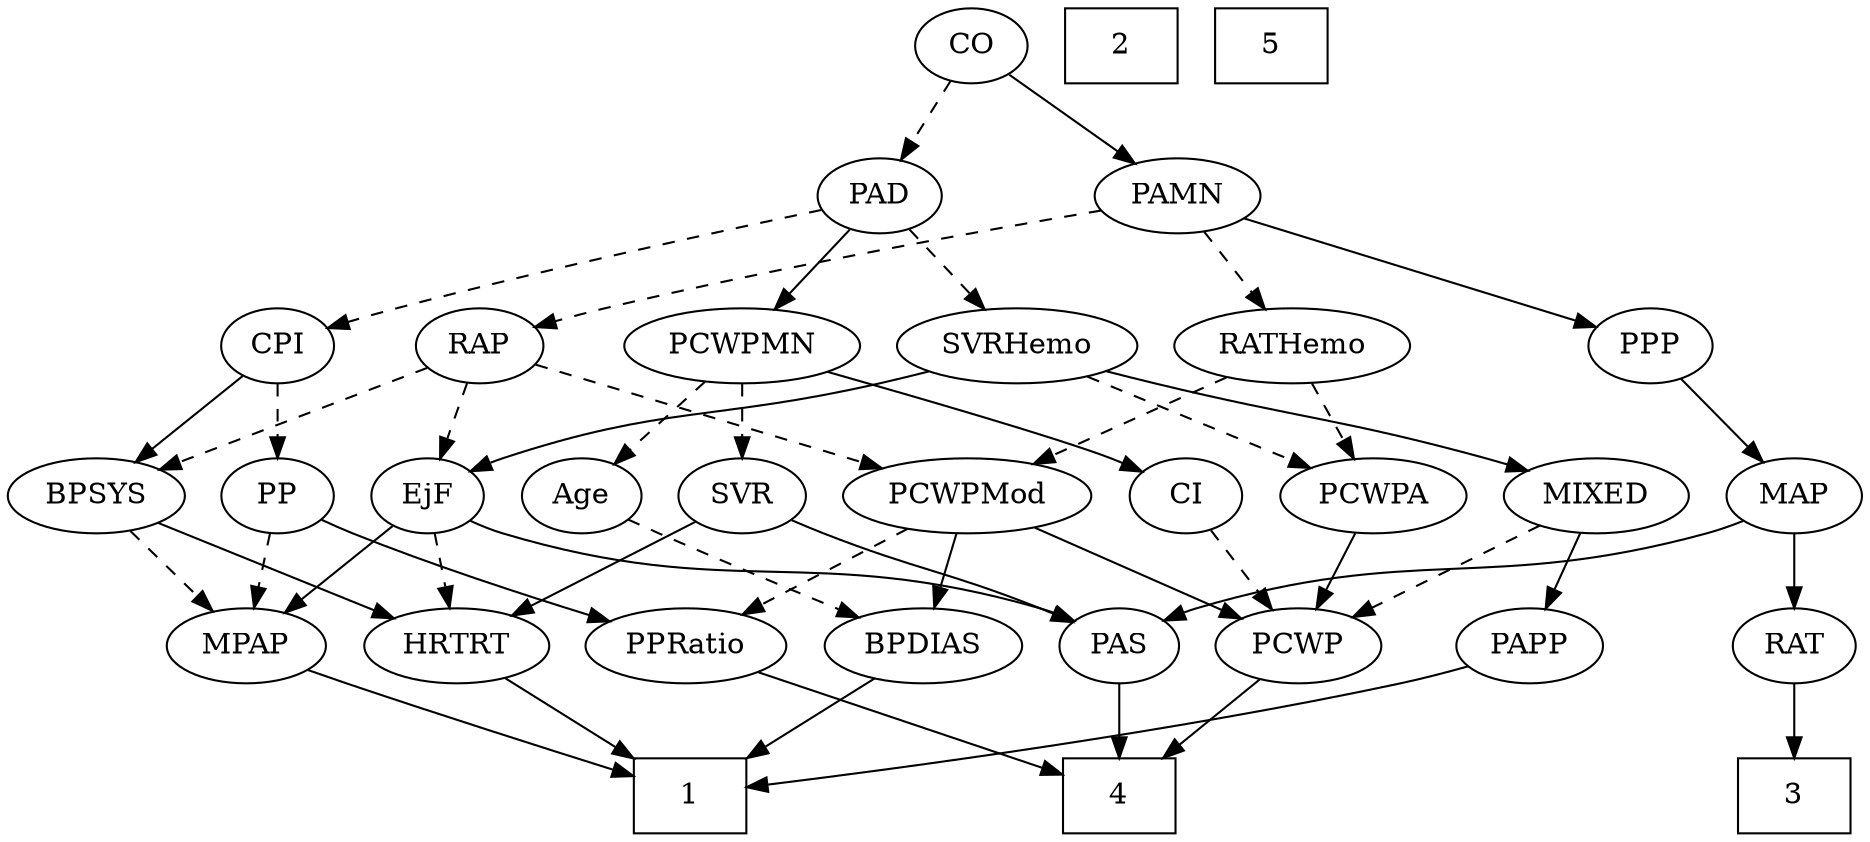 strict digraph {
	graph [bb="0,0,839.24,396"];
	node [label="\N"];
	1	[height=0.5,
		pos="301.7,18",
		shape=box,
		width=0.75];
	2	[height=0.5,
		pos="509.7,378",
		shape=box,
		width=0.75];
	3	[height=0.5,
		pos="808.7,18",
		shape=box,
		width=0.75];
	4	[height=0.5,
		pos="486.7,18",
		shape=box,
		width=0.75];
	5	[height=0.5,
		pos="581.7,378",
		shape=box,
		width=0.75];
	Age	[height=0.5,
		pos="264.7,162",
		width=0.75];
	BPDIAS	[height=0.5,
		pos="399.7,90",
		width=1.1735];
	Age -> BPDIAS	[pos="e,374.03,104.31 285.49,150.22 306.61,139.27 339.69,122.11 364.83,109.08",
		style=dashed];
	EjF	[height=0.5,
		pos="192.7,162",
		width=0.75];
	MPAP	[height=0.5,
		pos="109.7,90",
		width=0.97491];
	EjF -> MPAP	[pos="e,127.21,105.77 176.3,147.17 164.56,137.27 148.53,123.75 135.14,112.46",
		style=solid];
	PAS	[height=0.5,
		pos="486.7,90",
		width=0.75];
	EjF -> PAS	[pos="e,466.15,101.91 213.24,150.09 218.19,147.8 223.55,145.6 228.7,144 324.16,114.37 355.23,137.63 450.7,108 452.63,107.4 454.59,106.72 \
456.54,105.97",
		style=solid];
	HRTRT	[height=0.5,
		pos="202.7,90",
		width=1.1013];
	EjF -> HRTRT	[pos="e,200.23,108.28 195.12,144.05 196.22,136.35 197.55,127.03 198.79,118.36",
		style=dashed];
	RAP	[height=0.5,
		pos="217.7,234",
		width=0.77632];
	RAP -> EjF	[pos="e,198.69,179.79 211.64,216.05 208.79,208.06 205.31,198.33 202.13,189.4",
		style=dashed];
	BPSYS	[height=0.5,
		pos="37.697,162",
		width=1.0471];
	RAP -> BPSYS	[pos="e,65.976,174 194.16,223.85 164.03,212.13 111.42,191.67 75.601,177.74",
		style=dashed];
	PCWPMod	[height=0.5,
		pos="435.7,162",
		width=1.4443];
	RAP -> PCWPMod	[pos="e,398.87,174.82 242.28,225.11 277.86,213.68 344.37,192.32 389.34,177.88",
		style=dashed];
	MIXED	[height=0.5,
		pos="719.7,162",
		width=1.1193];
	PCWP	[height=0.5,
		pos="566.7,90",
		width=0.97491];
	MIXED -> PCWP	[pos="e,592.04,102.59 692.34,148.49 666.89,136.84 628.86,119.44 601.31,106.83",
		style=dashed];
	PAPP	[height=0.5,
		pos="680.7,90",
		width=0.88464];
	MIXED -> PAPP	[pos="e,689.87,107.47 710.45,144.41 705.79,136.04 700.03,125.71 694.83,116.37",
		style=solid];
	MPAP -> 1	[pos="e,274.62,28.471 136.65,78.465 142.27,76.301 148.17,74.057 153.7,72 191.5,57.931 234.98,42.442 264.99,31.862",
		style=solid];
	BPSYS -> MPAP	[pos="e,93.762,106.49 53.676,145.46 63.277,136.13 75.664,124.09 86.348,113.7",
		style=dashed];
	BPSYS -> HRTRT	[pos="e,174.58,102.93 64.943,149.44 92.282,137.84 134.6,119.89 165.12,106.94",
		style=solid];
	PAD	[height=0.5,
		pos="396.7,306",
		width=0.79437];
	CPI	[height=0.5,
		pos="120.7,234",
		width=0.75];
	PAD -> CPI	[pos="e,144.87,242.06 370.35,298.85 329.59,289.27 248.83,270 180.7,252 172.2,249.75 163.05,247.22 154.52,244.81",
		style=dashed];
	PCWPMN	[height=0.5,
		pos="337.7,234",
		width=1.3902];
	PAD -> PCWPMN	[pos="e,351.71,251.63 383.89,289.81 376.41,280.93 366.78,269.5 358.25,259.39",
		style=solid];
	SVRHemo	[height=0.5,
		pos="455.7,234",
		width=1.3902];
	PAD -> SVRHemo	[pos="e,441.68,251.63 409.5,289.81 416.99,280.93 426.61,269.5 435.14,259.39",
		style=dashed];
	CO	[height=0.5,
		pos="437.7,378",
		width=0.75];
	CO -> PAD	[pos="e,406.15,323.15 428.19,360.76 423.17,352.19 416.9,341.49 411.28,331.9",
		style=dashed];
	PAMN	[height=0.5,
		pos="525.7,306",
		width=1.011];
	CO -> PAMN	[pos="e,507.26,321.66 454.66,363.5 467.27,353.47 484.72,339.6 499.16,328.11",
		style=solid];
	PAS -> 4	[pos="e,486.7,36.104 486.7,71.697 486.7,63.983 486.7,54.712 486.7,46.112",
		style=solid];
	PAMN -> RAP	[pos="e,242.54,242.29 492.39,298.52 444.81,289.11 354.71,270.73 278.7,252 270.1,249.88 260.88,247.42 252.28,245.03",
		style=dashed];
	RATHemo	[height=0.5,
		pos="572.7,234",
		width=1.3721];
	PAMN -> RATHemo	[pos="e,561.53,251.63 536.6,288.76 542.33,280.23 549.48,269.58 555.9,260.02",
		style=dashed];
	PPP	[height=0.5,
		pos="737.7,234",
		width=0.75];
	PAMN -> PPP	[pos="e,714.03,242.82 555.17,295.27 594.38,282.32 663.49,259.5 704.49,245.96",
		style=solid];
	RATHemo -> PCWPMod	[pos="e,463.51,177.21 545.3,219 524.44,208.34 495.5,193.56 472.6,181.86",
		style=dashed];
	PCWPA	[height=0.5,
		pos="619.7,162",
		width=1.1555];
	RATHemo -> PCWPA	[pos="e,608.64,179.47 583.83,216.41 589.57,207.87 596.68,197.28 603.05,187.79",
		style=dashed];
	CPI -> BPSYS	[pos="e,55.497,178.01 104.3,219.17 92.64,209.34 76.747,195.93 63.41,184.69",
		style=solid];
	PP	[height=0.5,
		pos="120.7,162",
		width=0.75];
	CPI -> PP	[pos="e,120.7,180.1 120.7,215.7 120.7,207.98 120.7,198.71 120.7,190.11",
		style=dashed];
	RAT	[height=0.5,
		pos="808.7,90",
		width=0.75827];
	RAT -> 3	[pos="e,808.7,36.104 808.7,71.697 808.7,63.983 808.7,54.712 808.7,46.112",
		style=solid];
	SVR	[height=0.5,
		pos="337.7,162",
		width=0.77632];
	SVR -> PAS	[pos="e,465.38,101.08 359.79,150.66 382.57,139.99 419.13,122.86 450.7,108 452.48,107.16 454.31,106.3 456.16,105.43",
		style=solid];
	SVR -> HRTRT	[pos="e,227.77,104 316.6,150.06 295.3,139.02 262.04,121.77 236.95,108.76",
		style=solid];
	PCWPMod -> BPDIAS	[pos="e,408.33,107.79 426.98,144.05 422.78,135.89 417.65,125.91 412.98,116.82",
		style=solid];
	PPRatio	[height=0.5,
		pos="299.7,90",
		width=1.1013];
	PCWPMod -> PPRatio	[pos="e,325.21,104.13 407.85,146.67 386.54,135.7 357.03,120.51 334.22,108.77",
		style=dashed];
	PCWPMod -> PCWP	[pos="e,543.1,103.61 462.84,146.5 483.56,135.42 512.19,120.13 534.14,108.39",
		style=solid];
	PCWPA -> PCWP	[pos="e,578.92,107.15 607.4,144.76 600.78,136.02 592.48,125.05 585.1,115.31",
		style=solid];
	PCWPMN -> Age	[pos="e,279.56,177.25 320.77,216.76 310.73,207.14 297.9,194.84 287.04,184.43",
		style=dashed];
	PCWPMN -> SVR	[pos="e,337.7,180.1 337.7,215.7 337.7,207.98 337.7,198.71 337.7,190.11",
		style=dashed];
	CI	[height=0.5,
		pos="532.7,162",
		width=0.75];
	PCWPMN -> CI	[pos="e,511.56,173.49 375.1,221.92 407.61,211.96 455.78,196.41 496.7,180 498.52,179.27 500.39,178.49 502.27,177.68",
		style=solid];
	SVRHemo -> EjF	[pos="e,213.3,173.72 418.35,221.82 411.19,219.79 403.73,217.76 396.7,216 322.63,197.42 301.03,204.47 228.7,180 226.78,179.35 224.83,178.63 \
222.89,177.86",
		style=solid];
	SVRHemo -> MIXED	[pos="e,689.54,174.03 493.07,221.9 500.23,219.87 507.68,217.82 514.7,216 583.58,198.14 602.32,199.69 670.7,180 673.67,179.14 676.73,178.21 \
679.8,177.24",
		style=solid];
	SVRHemo -> PCWPA	[pos="e,591.05,175.23 486.93,219.67 513.9,208.16 552.95,191.49 581.72,179.21",
		style=dashed];
	BPDIAS -> 1	[pos="e,325.55,36.04 378.91,74.155 365.86,64.828 348.74,52.606 333.95,42.037",
		style=solid];
	MAP	[height=0.5,
		pos="808.7,162",
		width=0.84854];
	MAP -> PAS	[pos="e,507.22,101.97 785.79,150.08 780.29,147.79 774.36,145.59 768.7,144 662.31,114.14 628.48,139.94 522.7,108 520.76,107.42 518.8,106.74 \
516.84,106.01",
		style=solid];
	MAP -> RAT	[pos="e,808.7,108.1 808.7,143.7 808.7,135.98 808.7,126.71 808.7,118.11",
		style=solid];
	PP -> MPAP	[pos="e,112.41,108.28 118.03,144.05 116.82,136.35 115.36,127.03 114,118.36",
		style=dashed];
	PP -> PPRatio	[pos="e,269.46,101.86 141.88,150.63 146.71,148.36 151.85,146.04 156.7,144 175.72,136 224.58,118.1 259.89,105.32",
		style=solid];
	PPP -> MAP	[pos="e,793.51,177.97 752.41,218.5 762.18,208.86 775.19,196.04 786.24,185.14",
		style=solid];
	PPRatio -> 4	[pos="e,459.63,29.131 329.33,77.908 362.09,65.645 414.88,45.882 450.17,32.671",
		style=solid];
	PCWP -> 4	[pos="e,506.17,36.04 549.73,74.155 539.27,65.003 525.62,53.061 513.7,42.631",
		style=solid];
	CI -> PCWP	[pos="e,558.62,107.63 540.58,144.76 544.6,136.49 549.58,126.23 554.12,116.9",
		style=dashed];
	PAPP -> 1	[pos="e,329.1,23.055 652.19,81.609 639.53,78.447 624.41,74.838 610.7,72 513.35,51.856 397.63,33.479 339.3,24.601",
		style=solid];
	HRTRT -> 1	[pos="e,277.37,36.204 223.21,74.496 236.37,65.19 253.75,52.898 268.82,42.249",
		style=solid];
}
